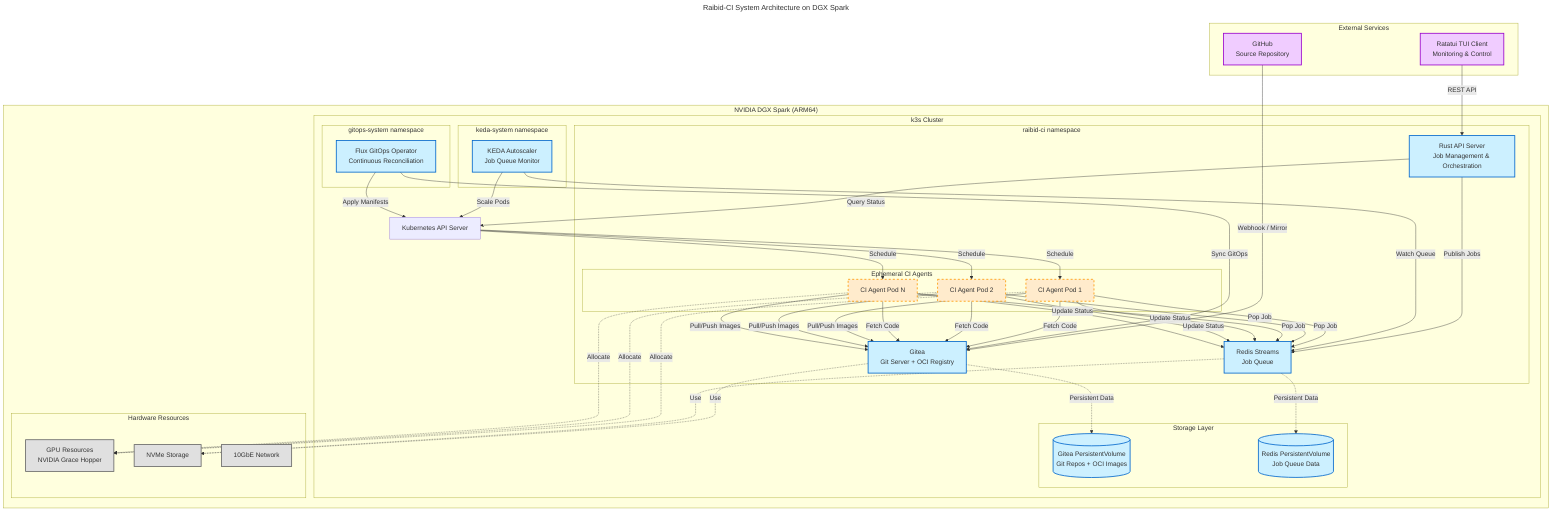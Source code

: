 ---
title: Raibid-CI System Architecture on DGX Spark
---
graph TB
    subgraph "NVIDIA DGX Spark (ARM64)"
        subgraph "k3s Cluster"
            subgraph "gitops-system namespace"
                flux[Flux GitOps Operator<br/>Continuous Reconciliation]
            end

            subgraph "keda-system namespace"
                keda[KEDA Autoscaler<br/>Job Queue Monitor]
            end

            subgraph "raibid-ci namespace"
                api[Rust API Server<br/>Job Management & Orchestration]
                redis[Redis Streams<br/>Job Queue]
                gitea[Gitea<br/>Git Server + OCI Registry]

                subgraph "Ephemeral CI Agents"
                    agent1[CI Agent Pod 1]
                    agent2[CI Agent Pod 2]
                    agentN[CI Agent Pod N]
                end
            end

            subgraph "Storage Layer"
                gitea_pv[(Gitea PersistentVolume<br/>Git Repos + OCI Images)]
                redis_pv[(Redis PersistentVolume<br/>Job Queue Data)]
            end

            k8s_api[Kubernetes API Server]
        end

        subgraph "Hardware Resources"
            gpu[GPU Resources<br/>NVIDIA Grace Hopper]
            storage[NVMe Storage]
            network[10GbE Network]
        end
    end

    subgraph "External Services"
        github[GitHub<br/>Source Repository]
        tui[Ratatui TUI Client<br/>Monitoring & Control]
    end

    %% External connections
    github -->|Webhook / Mirror| gitea
    tui -->|REST API| api

    %% Internal connections
    api -->|Publish Jobs| redis
    api -->|Query Status| k8s_api

    keda -->|Watch Queue| redis
    keda -->|Scale Pods| k8s_api

    flux -->|Sync GitOps| gitea
    flux -->|Apply Manifests| k8s_api

    k8s_api -->|Schedule| agent1
    k8s_api -->|Schedule| agent2
    k8s_api -->|Schedule| agentN

    agent1 -->|Fetch Code| gitea
    agent2 -->|Fetch Code| gitea
    agentN -->|Fetch Code| gitea

    agent1 -->|Pull/Push Images| gitea
    agent2 -->|Pull/Push Images| gitea
    agentN -->|Pull/Push Images| gitea

    agent1 -->|Pop Job| redis
    agent2 -->|Pop Job| redis
    agentN -->|Pop Job| redis

    agent1 -->|Update Status| redis
    agent2 -->|Update Status| redis
    agentN -->|Update Status| redis

    %% Storage connections
    gitea -.->|Persistent Data| gitea_pv
    redis -.->|Persistent Data| redis_pv

    %% Resource allocation
    agent1 -.->|Allocate| gpu
    agent2 -.->|Allocate| gpu
    agentN -.->|Allocate| gpu

    gitea -.->|Use| storage
    redis -.->|Use| storage

    %% Styling
    classDef ephemeral fill:#ffebcc,stroke:#ff9900,stroke-width:2px,stroke-dasharray: 5 5
    classDef persistent fill:#ccf0ff,stroke:#0066cc,stroke-width:2px
    classDef external fill:#f0ccff,stroke:#9900cc,stroke-width:2px
    classDef hardware fill:#e0e0e0,stroke:#666666,stroke-width:2px

    class agent1,agent2,agentN ephemeral
    class gitea,redis,flux,keda,api,gitea_pv,redis_pv persistent
    class github,tui external
    class gpu,storage,network hardware
